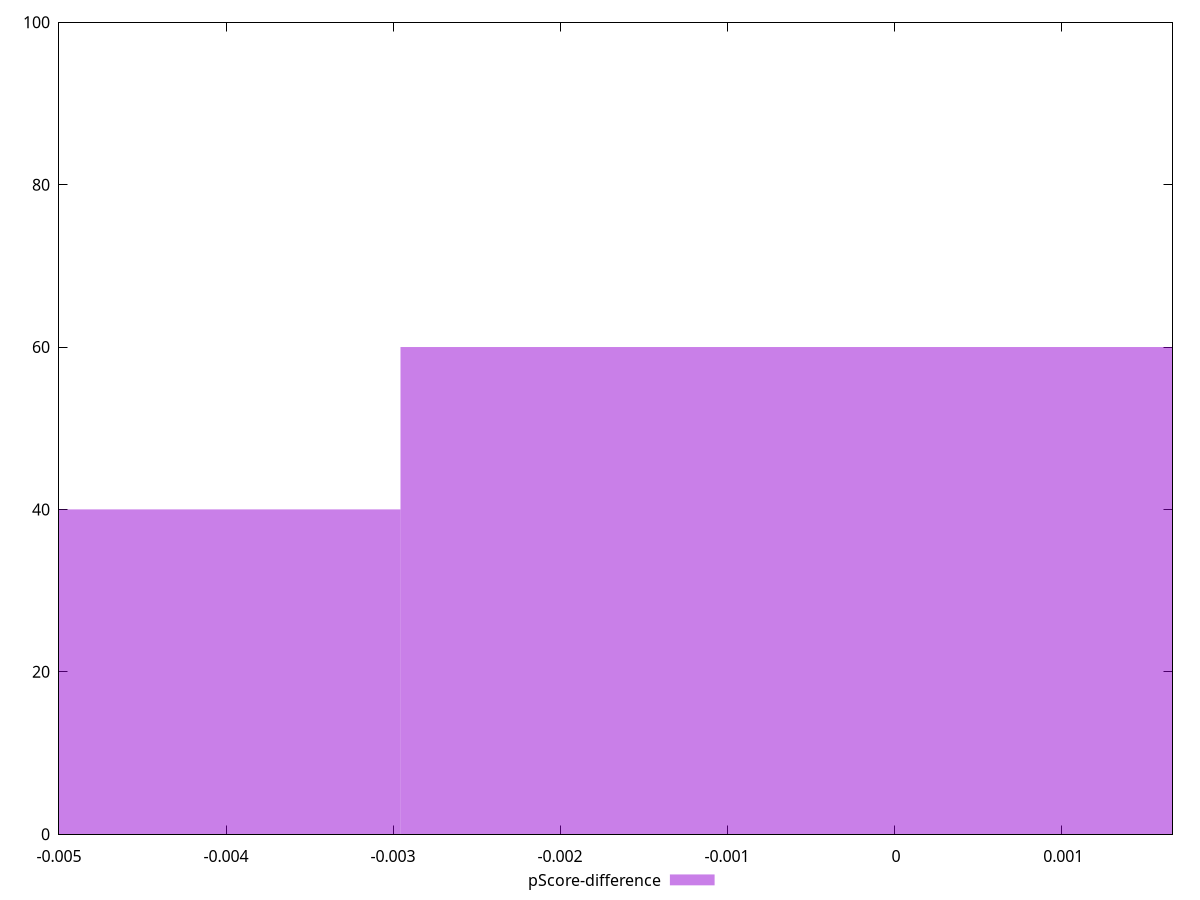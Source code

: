 reset

$pScoreDifference <<EOF
-0.005910936336536128 40
0 60
EOF

set key outside below
set boxwidth 0.005910936336536128
set xrange [-0.0050000000000000044:0.0016666666666667052]
set yrange [0:100]
set trange [0:100]
set style fill transparent solid 0.5 noborder
set terminal svg size 640, 490 enhanced background rgb 'white'
set output "report_00019_2021-02-10T18-14-37.922Z//unused-css-rules/samples/pages+cached/pScore-difference/histogram.svg"

plot $pScoreDifference title "pScore-difference" with boxes

reset
